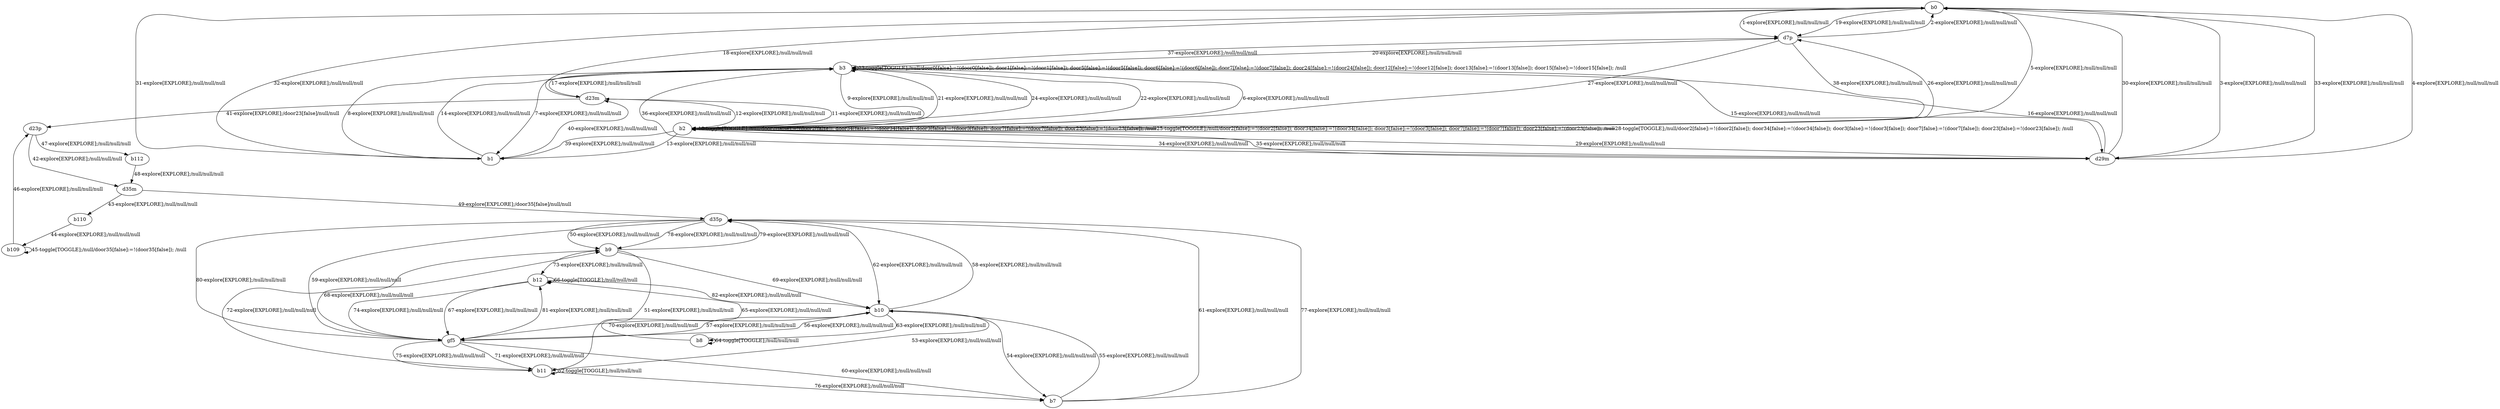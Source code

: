# Total number of goals covered by this test: 2
# b12 --> b10
# gf5 --> b12

digraph g {
"b0" -> "d7p" [label = "1-explore[EXPLORE];/null/null/null"];
"d7p" -> "b0" [label = "2-explore[EXPLORE];/null/null/null"];
"b0" -> "d29m" [label = "3-explore[EXPLORE];/null/null/null"];
"d29m" -> "b0" [label = "4-explore[EXPLORE];/null/null/null"];
"b0" -> "b2" [label = "5-explore[EXPLORE];/null/null/null"];
"b2" -> "b3" [label = "6-explore[EXPLORE];/null/null/null"];
"b3" -> "b1" [label = "7-explore[EXPLORE];/null/null/null"];
"b1" -> "b3" [label = "8-explore[EXPLORE];/null/null/null"];
"b3" -> "b2" [label = "9-explore[EXPLORE];/null/null/null"];
"b2" -> "b2" [label = "10-toggle[TOGGLE];/null/door2[false]:=!(door2[false]); door34[false]:=!(door34[false]); door3[false]:=!(door3[false]); door7[false]:=!(door7[false]); door23[false]:=!(door23[false]); /null"];
"b2" -> "d23m" [label = "11-explore[EXPLORE];/null/null/null"];
"d23m" -> "b2" [label = "12-explore[EXPLORE];/null/null/null"];
"b2" -> "b1" [label = "13-explore[EXPLORE];/null/null/null"];
"b1" -> "b3" [label = "14-explore[EXPLORE];/null/null/null"];
"b3" -> "d29m" [label = "15-explore[EXPLORE];/null/null/null"];
"d29m" -> "b3" [label = "16-explore[EXPLORE];/null/null/null"];
"b3" -> "d23m" [label = "17-explore[EXPLORE];/null/null/null"];
"d23m" -> "b0" [label = "18-explore[EXPLORE];/null/null/null"];
"b0" -> "d7p" [label = "19-explore[EXPLORE];/null/null/null"];
"d7p" -> "b3" [label = "20-explore[EXPLORE];/null/null/null"];
"b3" -> "b2" [label = "21-explore[EXPLORE];/null/null/null"];
"b2" -> "b3" [label = "22-explore[EXPLORE];/null/null/null"];
"b3" -> "b3" [label = "23-toggle[TOGGLE];/null/door0[false]:=!(door0[false]); door1[false]:=!(door1[false]); door5[false]:=!(door5[false]); door6[false]:=!(door6[false]); door7[false]:=!(door7[false]); door24[false]:=!(door24[false]); door12[false]:=!(door12[false]); door13[false]:=!(door13[false]); door15[false]:=!(door15[false]); /null"];
"b3" -> "b2" [label = "24-explore[EXPLORE];/null/null/null"];
"b2" -> "b2" [label = "25-toggle[TOGGLE];/null/door2[false]:=!(door2[false]); door34[false]:=!(door34[false]); door3[false]:=!(door3[false]); door7[false]:=!(door7[false]); door23[false]:=!(door23[false]); /null"];
"b2" -> "d7p" [label = "26-explore[EXPLORE];/null/null/null"];
"d7p" -> "b2" [label = "27-explore[EXPLORE];/null/null/null"];
"b2" -> "b2" [label = "28-toggle[TOGGLE];/null/door2[false]:=!(door2[false]); door34[false]:=!(door34[false]); door3[false]:=!(door3[false]); door7[false]:=!(door7[false]); door23[false]:=!(door23[false]); /null"];
"b2" -> "d29m" [label = "29-explore[EXPLORE];/null/null/null"];
"d29m" -> "b0" [label = "30-explore[EXPLORE];/null/null/null"];
"b0" -> "b1" [label = "31-explore[EXPLORE];/null/null/null"];
"b1" -> "b0" [label = "32-explore[EXPLORE];/null/null/null"];
"b0" -> "d29m" [label = "33-explore[EXPLORE];/null/null/null"];
"d29m" -> "b2" [label = "34-explore[EXPLORE];/null/null/null"];
"b2" -> "d29m" [label = "35-explore[EXPLORE];/null/null/null"];
"d29m" -> "b3" [label = "36-explore[EXPLORE];/null/null/null"];
"b3" -> "d7p" [label = "37-explore[EXPLORE];/null/null/null"];
"d7p" -> "b2" [label = "38-explore[EXPLORE];/null/null/null"];
"b2" -> "b1" [label = "39-explore[EXPLORE];/null/null/null"];
"b1" -> "d23m" [label = "40-explore[EXPLORE];/null/null/null"];
"d23m" -> "d23p" [label = "41-explore[EXPLORE];/door23[false]/null/null"];
"d23p" -> "d35m" [label = "42-explore[EXPLORE];/null/null/null"];
"d35m" -> "b110" [label = "43-explore[EXPLORE];/null/null/null"];
"b110" -> "b109" [label = "44-explore[EXPLORE];/null/null/null"];
"b109" -> "b109" [label = "45-toggle[TOGGLE];/null/door35[false]:=!(door35[false]); /null"];
"b109" -> "d23p" [label = "46-explore[EXPLORE];/null/null/null"];
"d23p" -> "b112" [label = "47-explore[EXPLORE];/null/null/null"];
"b112" -> "d35m" [label = "48-explore[EXPLORE];/null/null/null"];
"d35m" -> "d35p" [label = "49-explore[EXPLORE];/door35[false]/null/null"];
"d35p" -> "b9" [label = "50-explore[EXPLORE];/null/null/null"];
"b9" -> "b11" [label = "51-explore[EXPLORE];/null/null/null"];
"b11" -> "b11" [label = "52-toggle[TOGGLE];/null/null/null"];
"b11" -> "b10" [label = "53-explore[EXPLORE];/null/null/null"];
"b10" -> "b7" [label = "54-explore[EXPLORE];/null/null/null"];
"b7" -> "b10" [label = "55-explore[EXPLORE];/null/null/null"];
"b10" -> "gf5" [label = "56-explore[EXPLORE];/null/null/null"];
"gf5" -> "b10" [label = "57-explore[EXPLORE];/null/null/null"];
"b10" -> "d35p" [label = "58-explore[EXPLORE];/null/null/null"];
"d35p" -> "gf5" [label = "59-explore[EXPLORE];/null/null/null"];
"gf5" -> "b7" [label = "60-explore[EXPLORE];/null/null/null"];
"b7" -> "d35p" [label = "61-explore[EXPLORE];/null/null/null"];
"d35p" -> "b10" [label = "62-explore[EXPLORE];/null/null/null"];
"b10" -> "b8" [label = "63-explore[EXPLORE];/null/null/null"];
"b8" -> "b8" [label = "64-toggle[TOGGLE];/null/null/null"];
"b8" -> "b12" [label = "65-explore[EXPLORE];/null/null/null"];
"b12" -> "b12" [label = "66-toggle[TOGGLE];/null/null/null"];
"b12" -> "gf5" [label = "67-explore[EXPLORE];/null/null/null"];
"gf5" -> "b9" [label = "68-explore[EXPLORE];/null/null/null"];
"b9" -> "b10" [label = "69-explore[EXPLORE];/null/null/null"];
"b10" -> "gf5" [label = "70-explore[EXPLORE];/null/null/null"];
"gf5" -> "b11" [label = "71-explore[EXPLORE];/null/null/null"];
"b11" -> "b9" [label = "72-explore[EXPLORE];/null/null/null"];
"b9" -> "b12" [label = "73-explore[EXPLORE];/null/null/null"];
"b12" -> "gf5" [label = "74-explore[EXPLORE];/null/null/null"];
"gf5" -> "b11" [label = "75-explore[EXPLORE];/null/null/null"];
"b11" -> "b7" [label = "76-explore[EXPLORE];/null/null/null"];
"b7" -> "d35p" [label = "77-explore[EXPLORE];/null/null/null"];
"d35p" -> "b9" [label = "78-explore[EXPLORE];/null/null/null"];
"b9" -> "d35p" [label = "79-explore[EXPLORE];/null/null/null"];
"d35p" -> "gf5" [label = "80-explore[EXPLORE];/null/null/null"];
"gf5" -> "b12" [label = "81-explore[EXPLORE];/null/null/null"];
"b12" -> "b10" [label = "82-explore[EXPLORE];/null/null/null"];
}